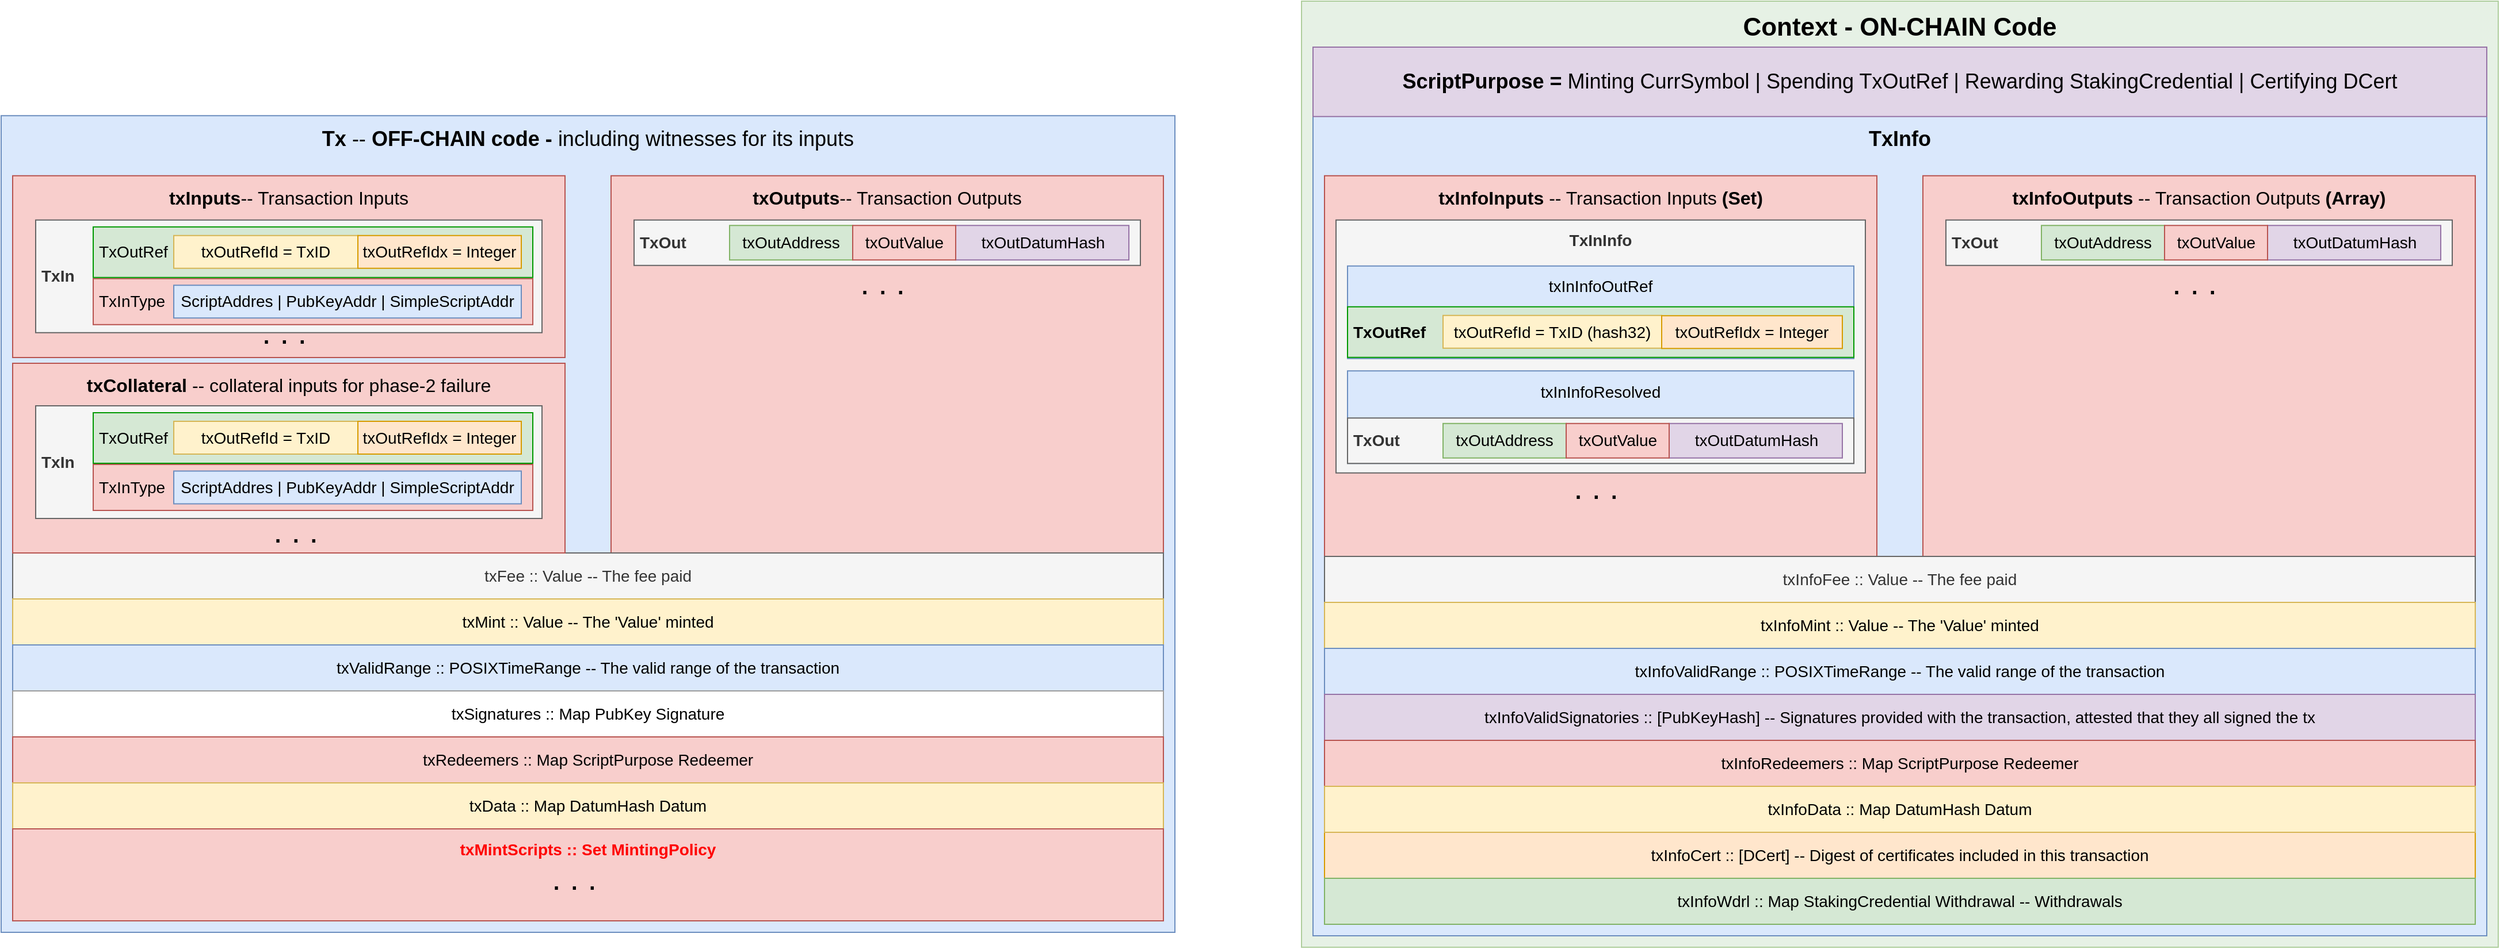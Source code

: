<mxfile version="15.5.5" type="github"><diagram id="xQUBIcbG3aeIKHV_WkUV" name="Page-1"><mxGraphModel dx="-985" dy="664" grid="1" gridSize="10" guides="1" tooltips="1" connect="1" arrows="1" fold="1" page="1" pageScale="1" pageWidth="1169" pageHeight="827" math="0" shadow="0"><root><mxCell id="0"/><mxCell id="1" parent="0"/><mxCell id="8qViYxu7kv9AM4MM_Yrq-1" value="&lt;b style=&quot;font-size: 18px&quot;&gt;Tx&amp;nbsp;&lt;/b&gt;&lt;span style=&quot;font-size: 18px&quot;&gt;-- &lt;b&gt;OFF-CHAIN code -&amp;nbsp;&lt;/b&gt;including witnesses for its inputs&lt;/span&gt;" style="rounded=0;whiteSpace=wrap;html=1;shadow=0;labelBackgroundColor=none;strokeColor=#6c8ebf;strokeWidth=1;fontFamily=Helvetica;fontSize=18;align=center;spacing=5;fontStyle=0;arcSize=7;perimeterSpacing=2;fillColor=#dae8fc;verticalAlign=top;" parent="1" vertex="1"><mxGeometry x="2430" y="99.63" width="1020" height="710.37" as="geometry"/></mxCell><mxCell id="8qViYxu7kv9AM4MM_Yrq-2" value="&lt;span style=&quot;font-size: 16px&quot;&gt;&lt;b&gt;txInputs&lt;/b&gt;-- Transaction Inputs&lt;/span&gt;" style="rounded=0;whiteSpace=wrap;html=1;shadow=0;labelBackgroundColor=none;strokeColor=#b85450;strokeWidth=1;fontFamily=Helvetica;fontSize=16;align=center;spacing=5;fontStyle=0;arcSize=7;perimeterSpacing=2;fillColor=#f8cecc;verticalAlign=top;" parent="1" vertex="1"><mxGeometry x="2440" y="151.88" width="480" height="158.12" as="geometry"/></mxCell><mxCell id="8qViYxu7kv9AM4MM_Yrq-3" value="&lt;b&gt;TxIn&lt;/b&gt;" style="rounded=0;whiteSpace=wrap;html=1;shadow=0;labelBackgroundColor=none;strokeColor=#666666;strokeWidth=1;fontFamily=Helvetica;fontSize=14;align=left;spacing=5;fontStyle=0;arcSize=7;perimeterSpacing=2;fillColor=#f5f5f5;fontColor=#333333;" parent="1" vertex="1"><mxGeometry x="2460" y="190.38" width="440" height="98" as="geometry"/></mxCell><mxCell id="8qViYxu7kv9AM4MM_Yrq-4" value="TxInType" style="rounded=0;whiteSpace=wrap;html=1;shadow=0;labelBackgroundColor=none;strokeColor=#b85450;strokeWidth=1;fontFamily=Helvetica;fontSize=14;align=left;spacing=5;fontStyle=0;arcSize=7;perimeterSpacing=2;fillColor=#f8cecc;" parent="1" vertex="1"><mxGeometry x="2510" y="241.38" width="382" height="40" as="geometry"/></mxCell><mxCell id="8qViYxu7kv9AM4MM_Yrq-5" value="TxOutRef" style="rounded=0;whiteSpace=wrap;html=1;shadow=0;labelBackgroundColor=none;strokeColor=#009900;strokeWidth=1;fontFamily=Helvetica;fontSize=14;align=left;spacing=5;fontStyle=0;arcSize=7;perimeterSpacing=2;fillColor=#d5e8d4;" parent="1" vertex="1"><mxGeometry x="2510" y="196.38" width="382" height="44" as="geometry"/></mxCell><mxCell id="8qViYxu7kv9AM4MM_Yrq-6" value="txOutRefId = TxID" style="rounded=0;whiteSpace=wrap;html=1;shadow=0;labelBackgroundColor=none;strokeColor=#d6b656;strokeWidth=1;fontFamily=Helvetica;fontSize=14;align=center;spacing=5;fontStyle=0;arcSize=7;perimeterSpacing=2;fillColor=#fff2cc;" parent="1" vertex="1"><mxGeometry x="2580" y="203.88" width="160" height="28.5" as="geometry"/></mxCell><mxCell id="8qViYxu7kv9AM4MM_Yrq-7" value="txOutRefIdx = Integer" style="rounded=0;whiteSpace=wrap;html=1;shadow=0;labelBackgroundColor=none;strokeColor=#d79b00;strokeWidth=1;fontFamily=Helvetica;fontSize=14;align=center;spacing=5;fontStyle=0;arcSize=7;perimeterSpacing=2;fillColor=#ffe6cc;" parent="1" vertex="1"><mxGeometry x="2740" y="203.88" width="142" height="28.5" as="geometry"/></mxCell><mxCell id="8qViYxu7kv9AM4MM_Yrq-8" value="ScriptAddres | PubKeyAddr | SimpleScriptAddr" style="rounded=0;whiteSpace=wrap;html=1;shadow=0;labelBackgroundColor=none;strokeColor=#6c8ebf;strokeWidth=1;fontFamily=Helvetica;fontSize=14;align=center;spacing=5;fontStyle=0;arcSize=7;perimeterSpacing=2;fillColor=#dae8fc;" parent="1" vertex="1"><mxGeometry x="2580" y="247.13" width="302" height="28.5" as="geometry"/></mxCell><mxCell id="8qViYxu7kv9AM4MM_Yrq-9" value="&lt;b style=&quot;font-size: 16px&quot;&gt;txOutputs&lt;/b&gt;&lt;span style=&quot;font-size: 16px&quot;&gt;-- Transaction Outputs&lt;/span&gt;" style="rounded=0;whiteSpace=wrap;html=1;shadow=0;labelBackgroundColor=none;strokeColor=#b85450;strokeWidth=1;fontFamily=Helvetica;fontSize=16;align=center;spacing=5;fontStyle=0;arcSize=7;perimeterSpacing=2;fillColor=#f8cecc;verticalAlign=top;" parent="1" vertex="1"><mxGeometry x="2960" y="151.88" width="480" height="328.12" as="geometry"/></mxCell><mxCell id="8qViYxu7kv9AM4MM_Yrq-10" value=". . .&amp;nbsp;" style="text;html=1;strokeColor=none;fillColor=none;align=center;verticalAlign=bottom;whiteSpace=wrap;rounded=0;fontSize=28;" parent="1" vertex="1"><mxGeometry x="2640" y="287.88" width="80" height="20" as="geometry"/></mxCell><mxCell id="8qViYxu7kv9AM4MM_Yrq-11" value="&lt;b&gt;TxOut&lt;/b&gt;" style="rounded=0;whiteSpace=wrap;html=1;shadow=0;labelBackgroundColor=none;strokeColor=#666666;strokeWidth=1;fontFamily=Helvetica;fontSize=14;align=left;spacing=5;fontStyle=0;arcSize=7;perimeterSpacing=2;fillColor=#f5f5f5;fontColor=#333333;" parent="1" vertex="1"><mxGeometry x="2980" y="190.38" width="440" height="39.5" as="geometry"/></mxCell><mxCell id="8qViYxu7kv9AM4MM_Yrq-12" value="txOutAddress" style="rounded=0;whiteSpace=wrap;html=1;shadow=0;labelBackgroundColor=none;strokeColor=#82b366;strokeWidth=1;fontFamily=Helvetica;fontSize=14;align=center;spacing=5;fontStyle=0;arcSize=7;perimeterSpacing=2;fillColor=#d5e8d4;" parent="1" vertex="1"><mxGeometry x="3063" y="195.13" width="107" height="30" as="geometry"/></mxCell><mxCell id="8qViYxu7kv9AM4MM_Yrq-13" value="txOutDatumHash" style="rounded=0;whiteSpace=wrap;html=1;shadow=0;labelBackgroundColor=none;strokeColor=#9673a6;strokeWidth=1;fontFamily=Helvetica;fontSize=14;align=center;spacing=5;fontStyle=0;arcSize=7;perimeterSpacing=2;fillColor=#e1d5e7;" parent="1" vertex="1"><mxGeometry x="3259.5" y="195.13" width="150.5" height="30" as="geometry"/></mxCell><mxCell id="8qViYxu7kv9AM4MM_Yrq-14" value="txOutValue" style="rounded=0;whiteSpace=wrap;html=1;shadow=0;labelBackgroundColor=none;strokeColor=#b85450;strokeWidth=1;fontFamily=Helvetica;fontSize=14;align=center;spacing=5;fontStyle=0;arcSize=7;perimeterSpacing=2;fillColor=#f8cecc;" parent="1" vertex="1"><mxGeometry x="3170" y="195.13" width="89.5" height="30" as="geometry"/></mxCell><mxCell id="8qViYxu7kv9AM4MM_Yrq-15" value=". . .&amp;nbsp;" style="text;html=1;strokeColor=none;fillColor=none;align=center;verticalAlign=middle;whiteSpace=wrap;rounded=0;fontSize=28;" parent="1" vertex="1"><mxGeometry x="3160" y="234.63" width="80" height="20" as="geometry"/></mxCell><mxCell id="8qViYxu7kv9AM4MM_Yrq-16" value="txFee :: Value -- The fee paid" style="rounded=0;whiteSpace=wrap;html=1;shadow=0;labelBackgroundColor=none;strokeColor=#666666;strokeWidth=1;fontFamily=Helvetica;fontSize=14;align=center;spacing=5;fontStyle=0;arcSize=7;perimeterSpacing=2;fillColor=#f5f5f5;fontColor=#333333;" parent="1" vertex="1"><mxGeometry x="2440" y="480" width="1000" height="40" as="geometry"/></mxCell><mxCell id="8qViYxu7kv9AM4MM_Yrq-17" value="txMint :: Value -- The 'Value' minted" style="rounded=0;whiteSpace=wrap;html=1;shadow=0;labelBackgroundColor=none;strokeColor=#d6b656;strokeWidth=1;fontFamily=Helvetica;fontSize=14;align=center;spacing=5;fontStyle=0;arcSize=7;perimeterSpacing=2;fillColor=#fff2cc;" parent="1" vertex="1"><mxGeometry x="2440" y="520" width="1000" height="40" as="geometry"/></mxCell><mxCell id="8qViYxu7kv9AM4MM_Yrq-18" value="txValidRange :: POSIXTimeRange -- The valid range of the transaction" style="rounded=0;whiteSpace=wrap;html=1;shadow=0;labelBackgroundColor=none;strokeColor=#6c8ebf;strokeWidth=1;fontFamily=Helvetica;fontSize=14;align=center;spacing=5;fontStyle=0;arcSize=7;perimeterSpacing=2;fillColor=#dae8fc;" parent="1" vertex="1"><mxGeometry x="2440" y="560" width="1000" height="40" as="geometry"/></mxCell><mxCell id="8qViYxu7kv9AM4MM_Yrq-19" value="txSignatures :: Map PubKey Signature" style="rounded=0;whiteSpace=wrap;html=1;shadow=0;labelBackgroundColor=none;strokeWidth=1;fontFamily=Helvetica;fontSize=14;align=center;spacing=5;fontStyle=0;arcSize=7;perimeterSpacing=2;strokeColor=#9C9C9C;" parent="1" vertex="1"><mxGeometry x="2440" y="600" width="1000" height="40" as="geometry"/></mxCell><mxCell id="8qViYxu7kv9AM4MM_Yrq-20" value="txRedeemers :: Map ScriptPurpose Redeemer" style="rounded=0;whiteSpace=wrap;html=1;shadow=0;labelBackgroundColor=none;strokeColor=#b85450;strokeWidth=1;fontFamily=Helvetica;fontSize=14;align=center;spacing=5;fontStyle=0;arcSize=7;perimeterSpacing=2;fillColor=#f8cecc;" parent="1" vertex="1"><mxGeometry x="2440" y="640" width="1000" height="40" as="geometry"/></mxCell><mxCell id="8qViYxu7kv9AM4MM_Yrq-21" value="txData :: Map DatumHash Datum" style="rounded=0;whiteSpace=wrap;html=1;shadow=0;labelBackgroundColor=none;strokeColor=#d6b656;strokeWidth=1;fontFamily=Helvetica;fontSize=14;align=center;spacing=5;fontStyle=0;arcSize=7;perimeterSpacing=2;fillColor=#fff2cc;" parent="1" vertex="1"><mxGeometry x="2440" y="680" width="1000" height="40" as="geometry"/></mxCell><mxCell id="8qViYxu7kv9AM4MM_Yrq-22" value="&lt;b style=&quot;font-size: 22px&quot;&gt;Context - ON-CHAIN Code&lt;/b&gt;" style="rounded=0;whiteSpace=wrap;html=1;shadow=0;labelBackgroundColor=none;strokeColor=#82b366;strokeWidth=1;fontFamily=Helvetica;fontSize=22;align=center;spacing=5;fontStyle=0;arcSize=7;perimeterSpacing=2;fillColor=#d5e8d4;verticalAlign=top;opacity=60;" parent="1" vertex="1"><mxGeometry x="3560" width="1040" height="823" as="geometry"/></mxCell><mxCell id="8qViYxu7kv9AM4MM_Yrq-23" value="&lt;b style=&quot;font-size: 18px;&quot;&gt;TxInfo&lt;/b&gt;" style="rounded=0;whiteSpace=wrap;html=1;shadow=0;labelBackgroundColor=none;strokeColor=#6c8ebf;strokeWidth=1;fontFamily=Helvetica;fontSize=18;align=center;spacing=5;fontStyle=0;arcSize=7;perimeterSpacing=2;fillColor=#dae8fc;verticalAlign=top;" parent="1" vertex="1"><mxGeometry x="3570" y="99.63" width="1020" height="713.37" as="geometry"/></mxCell><mxCell id="8qViYxu7kv9AM4MM_Yrq-24" value="&lt;b style=&quot;font-size: 16px&quot;&gt;txInfoInputs &lt;/b&gt;&lt;span style=&quot;font-size: 16px&quot;&gt;-- Transaction Inputs &lt;b&gt;(Set)&lt;/b&gt;&lt;/span&gt;" style="rounded=0;whiteSpace=wrap;html=1;shadow=0;labelBackgroundColor=none;strokeColor=#b85450;strokeWidth=1;fontFamily=Helvetica;fontSize=16;align=center;spacing=5;fontStyle=0;arcSize=7;perimeterSpacing=2;fillColor=#f8cecc;verticalAlign=top;" parent="1" vertex="1"><mxGeometry x="3580" y="151.88" width="480" height="331.12" as="geometry"/></mxCell><mxCell id="8qViYxu7kv9AM4MM_Yrq-25" value="&lt;b&gt;TxInInfo&lt;/b&gt;" style="rounded=0;whiteSpace=wrap;html=1;shadow=0;labelBackgroundColor=none;strokeColor=#666666;strokeWidth=1;fontFamily=Helvetica;fontSize=14;align=center;spacing=5;fontStyle=0;arcSize=7;perimeterSpacing=2;fillColor=#f5f5f5;verticalAlign=top;fontColor=#333333;" parent="1" vertex="1"><mxGeometry x="3590" y="190.38" width="460" height="220" as="geometry"/></mxCell><mxCell id="8qViYxu7kv9AM4MM_Yrq-26" value="txInInfoResolved" style="rounded=0;whiteSpace=wrap;html=1;shadow=0;labelBackgroundColor=none;strokeColor=#6c8ebf;strokeWidth=1;fontFamily=Helvetica;fontSize=14;align=center;spacing=5;fontStyle=0;arcSize=7;perimeterSpacing=2;fillColor=#dae8fc;verticalAlign=top;" parent="1" vertex="1"><mxGeometry x="3600" y="321.63" width="440" height="80.5" as="geometry"/></mxCell><mxCell id="8qViYxu7kv9AM4MM_Yrq-27" value="txInInfoOutRef" style="rounded=0;whiteSpace=wrap;html=1;shadow=0;labelBackgroundColor=none;strokeColor=#6c8ebf;strokeWidth=1;fontFamily=Helvetica;fontSize=14;align=center;spacing=5;fontStyle=0;arcSize=7;perimeterSpacing=2;fillColor=#dae8fc;verticalAlign=top;" parent="1" vertex="1"><mxGeometry x="3600" y="230.38" width="440" height="80.5" as="geometry"/></mxCell><mxCell id="8qViYxu7kv9AM4MM_Yrq-28" value="&lt;b style=&quot;font-size: 16px&quot;&gt;txInfoOutputs &lt;/b&gt;&lt;span style=&quot;font-size: 16px&quot;&gt;-- Transaction Outputs &lt;b&gt;(Array)&lt;/b&gt;&lt;/span&gt;" style="rounded=0;whiteSpace=wrap;html=1;shadow=0;labelBackgroundColor=none;strokeColor=#b85450;strokeWidth=1;fontFamily=Helvetica;fontSize=16;align=center;spacing=5;fontStyle=0;arcSize=7;perimeterSpacing=2;fillColor=#f8cecc;verticalAlign=top;" parent="1" vertex="1"><mxGeometry x="4100" y="151.88" width="480" height="331.12" as="geometry"/></mxCell><mxCell id="8qViYxu7kv9AM4MM_Yrq-29" value="&lt;b&gt;TxOut&lt;/b&gt;" style="rounded=0;whiteSpace=wrap;html=1;shadow=0;labelBackgroundColor=none;strokeColor=#666666;strokeWidth=1;fontFamily=Helvetica;fontSize=14;align=left;spacing=5;fontStyle=0;arcSize=7;perimeterSpacing=2;fillColor=#f5f5f5;fontColor=#333333;" parent="1" vertex="1"><mxGeometry x="3600" y="362.63" width="440" height="39.5" as="geometry"/></mxCell><mxCell id="8qViYxu7kv9AM4MM_Yrq-30" value="txOutAddress" style="rounded=0;whiteSpace=wrap;html=1;shadow=0;labelBackgroundColor=none;strokeColor=#82b366;strokeWidth=1;fontFamily=Helvetica;fontSize=14;align=center;spacing=5;fontStyle=0;arcSize=7;perimeterSpacing=2;fillColor=#d5e8d4;" parent="1" vertex="1"><mxGeometry x="3683" y="367.38" width="107" height="30" as="geometry"/></mxCell><mxCell id="8qViYxu7kv9AM4MM_Yrq-31" value="txOutDatumHash" style="rounded=0;whiteSpace=wrap;html=1;shadow=0;labelBackgroundColor=none;strokeColor=#9673a6;strokeWidth=1;fontFamily=Helvetica;fontSize=14;align=center;spacing=5;fontStyle=0;arcSize=7;perimeterSpacing=2;fillColor=#e1d5e7;" parent="1" vertex="1"><mxGeometry x="3879.5" y="367.38" width="150.5" height="30" as="geometry"/></mxCell><mxCell id="8qViYxu7kv9AM4MM_Yrq-32" value="txOutValue" style="rounded=0;whiteSpace=wrap;html=1;shadow=0;labelBackgroundColor=none;strokeColor=#b85450;strokeWidth=1;fontFamily=Helvetica;fontSize=14;align=center;spacing=5;fontStyle=0;arcSize=7;perimeterSpacing=2;fillColor=#f8cecc;" parent="1" vertex="1"><mxGeometry x="3790" y="367.38" width="89.5" height="30" as="geometry"/></mxCell><mxCell id="8qViYxu7kv9AM4MM_Yrq-33" value="&lt;b&gt;TxOutRef&lt;/b&gt;" style="rounded=0;whiteSpace=wrap;html=1;shadow=0;labelBackgroundColor=none;strokeColor=#009900;strokeWidth=1;fontFamily=Helvetica;fontSize=14;align=left;spacing=5;fontStyle=0;arcSize=7;perimeterSpacing=2;fillColor=#d5e8d4;" parent="1" vertex="1"><mxGeometry x="3600" y="265.88" width="440" height="44" as="geometry"/></mxCell><mxCell id="8qViYxu7kv9AM4MM_Yrq-34" value="txOutRefId = TxID (hash32)" style="rounded=0;whiteSpace=wrap;html=1;shadow=0;labelBackgroundColor=none;strokeColor=#d6b656;strokeWidth=1;fontFamily=Helvetica;fontSize=14;align=center;spacing=5;fontStyle=0;arcSize=7;perimeterSpacing=2;fillColor=#fff2cc;" parent="1" vertex="1"><mxGeometry x="3683" y="273.38" width="190" height="28.5" as="geometry"/></mxCell><mxCell id="8qViYxu7kv9AM4MM_Yrq-35" value="txOutRefIdx = Integer" style="rounded=0;whiteSpace=wrap;html=1;shadow=0;labelBackgroundColor=none;strokeColor=#d79b00;strokeWidth=1;fontFamily=Helvetica;fontSize=14;align=center;spacing=5;fontStyle=0;arcSize=7;perimeterSpacing=2;fillColor=#ffe6cc;" parent="1" vertex="1"><mxGeometry x="3873" y="273.63" width="157" height="28.5" as="geometry"/></mxCell><mxCell id="8qViYxu7kv9AM4MM_Yrq-36" value=". . .&amp;nbsp;" style="text;html=1;strokeColor=none;fillColor=none;align=center;verticalAlign=bottom;whiteSpace=wrap;rounded=0;fontSize=28;" parent="1" vertex="1"><mxGeometry x="3780" y="423" width="80" height="20" as="geometry"/></mxCell><mxCell id="8qViYxu7kv9AM4MM_Yrq-37" value="&lt;b&gt;TxOut&lt;/b&gt;" style="rounded=0;whiteSpace=wrap;html=1;shadow=0;labelBackgroundColor=none;strokeColor=#666666;strokeWidth=1;fontFamily=Helvetica;fontSize=14;align=left;spacing=5;fontStyle=0;arcSize=7;perimeterSpacing=2;fillColor=#f5f5f5;fontColor=#333333;" parent="1" vertex="1"><mxGeometry x="4120" y="190.38" width="440" height="39.5" as="geometry"/></mxCell><mxCell id="8qViYxu7kv9AM4MM_Yrq-38" value="txOutAddress" style="rounded=0;whiteSpace=wrap;html=1;shadow=0;labelBackgroundColor=none;strokeColor=#82b366;strokeWidth=1;fontFamily=Helvetica;fontSize=14;align=center;spacing=5;fontStyle=0;arcSize=7;perimeterSpacing=2;fillColor=#d5e8d4;" parent="1" vertex="1"><mxGeometry x="4203" y="195.13" width="107" height="30" as="geometry"/></mxCell><mxCell id="8qViYxu7kv9AM4MM_Yrq-39" value="txOutDatumHash" style="rounded=0;whiteSpace=wrap;html=1;shadow=0;labelBackgroundColor=none;strokeColor=#9673a6;strokeWidth=1;fontFamily=Helvetica;fontSize=14;align=center;spacing=5;fontStyle=0;arcSize=7;perimeterSpacing=2;fillColor=#e1d5e7;" parent="1" vertex="1"><mxGeometry x="4399.5" y="195.13" width="150.5" height="30" as="geometry"/></mxCell><mxCell id="8qViYxu7kv9AM4MM_Yrq-40" value="txOutValue" style="rounded=0;whiteSpace=wrap;html=1;shadow=0;labelBackgroundColor=none;strokeColor=#b85450;strokeWidth=1;fontFamily=Helvetica;fontSize=14;align=center;spacing=5;fontStyle=0;arcSize=7;perimeterSpacing=2;fillColor=#f8cecc;" parent="1" vertex="1"><mxGeometry x="4310" y="195.13" width="89.5" height="30" as="geometry"/></mxCell><mxCell id="8qViYxu7kv9AM4MM_Yrq-41" value=". . .&amp;nbsp;" style="text;html=1;strokeColor=none;fillColor=none;align=center;verticalAlign=middle;whiteSpace=wrap;rounded=0;fontSize=28;" parent="1" vertex="1"><mxGeometry x="4300" y="234.63" width="80" height="20" as="geometry"/></mxCell><mxCell id="8qViYxu7kv9AM4MM_Yrq-42" value="txInfoFee :: Value -- The fee paid" style="rounded=0;whiteSpace=wrap;html=1;shadow=0;labelBackgroundColor=none;strokeColor=#666666;strokeWidth=1;fontFamily=Helvetica;fontSize=14;align=center;spacing=5;fontStyle=0;arcSize=7;perimeterSpacing=2;fillColor=#f5f5f5;fontColor=#333333;" parent="1" vertex="1"><mxGeometry x="3580" y="483" width="1000" height="40" as="geometry"/></mxCell><mxCell id="8qViYxu7kv9AM4MM_Yrq-43" value="txInfoMint :: Value -- The 'Value' minted" style="rounded=0;whiteSpace=wrap;html=1;shadow=0;labelBackgroundColor=none;strokeColor=#d6b656;strokeWidth=1;fontFamily=Helvetica;fontSize=14;align=center;spacing=5;fontStyle=0;arcSize=7;perimeterSpacing=2;fillColor=#fff2cc;" parent="1" vertex="1"><mxGeometry x="3580" y="523" width="1000" height="40" as="geometry"/></mxCell><mxCell id="8qViYxu7kv9AM4MM_Yrq-44" value="txInfoCert :: [DCert] -- Digest of certificates included in this transaction" style="rounded=0;whiteSpace=wrap;html=1;shadow=0;labelBackgroundColor=none;strokeColor=#d79b00;strokeWidth=1;fontFamily=Helvetica;fontSize=14;align=center;spacing=5;fontStyle=0;arcSize=7;perimeterSpacing=2;fillColor=#ffe6cc;" parent="1" vertex="1"><mxGeometry x="3580" y="723" width="1000" height="40" as="geometry"/></mxCell><mxCell id="8qViYxu7kv9AM4MM_Yrq-45" value="txInfoWdrl :: Map StakingCredential Withdrawal -- Withdrawals" style="rounded=0;whiteSpace=wrap;html=1;shadow=0;labelBackgroundColor=none;strokeColor=#82b366;strokeWidth=1;fontFamily=Helvetica;fontSize=14;align=center;spacing=5;fontStyle=0;arcSize=7;perimeterSpacing=2;fillColor=#d5e8d4;" parent="1" vertex="1"><mxGeometry x="3580" y="763" width="1000" height="40" as="geometry"/></mxCell><mxCell id="8qViYxu7kv9AM4MM_Yrq-46" value="txInfoValidRange :: POSIXTimeRange -- The valid range of the transaction" style="rounded=0;whiteSpace=wrap;html=1;shadow=0;labelBackgroundColor=none;strokeColor=#6c8ebf;strokeWidth=1;fontFamily=Helvetica;fontSize=14;align=center;spacing=5;fontStyle=0;arcSize=7;perimeterSpacing=2;fillColor=#dae8fc;" parent="1" vertex="1"><mxGeometry x="3580" y="563" width="1000" height="40" as="geometry"/></mxCell><mxCell id="8qViYxu7kv9AM4MM_Yrq-47" value="txInfoValidSignatories :: [PubKeyHash] -- Signatures provided with the transaction, attested that they all signed the tx" style="rounded=0;whiteSpace=wrap;html=1;shadow=0;labelBackgroundColor=none;strokeColor=#9673a6;strokeWidth=1;fontFamily=Helvetica;fontSize=14;align=center;spacing=5;fontStyle=0;arcSize=7;perimeterSpacing=2;fillColor=#e1d5e7;" parent="1" vertex="1"><mxGeometry x="3580" y="603" width="1000" height="40" as="geometry"/></mxCell><mxCell id="8qViYxu7kv9AM4MM_Yrq-48" value="txInfoRedeemers :: Map ScriptPurpose Redeemer" style="rounded=0;whiteSpace=wrap;html=1;shadow=0;labelBackgroundColor=none;strokeColor=#b85450;strokeWidth=1;fontFamily=Helvetica;fontSize=14;align=center;spacing=5;fontStyle=0;arcSize=7;perimeterSpacing=2;fillColor=#f8cecc;" parent="1" vertex="1"><mxGeometry x="3580" y="643" width="1000" height="40" as="geometry"/></mxCell><mxCell id="8qViYxu7kv9AM4MM_Yrq-49" value="txInfoData :: Map DatumHash Datum" style="rounded=0;whiteSpace=wrap;html=1;shadow=0;labelBackgroundColor=none;strokeColor=#d6b656;strokeWidth=1;fontFamily=Helvetica;fontSize=14;align=center;spacing=5;fontStyle=0;arcSize=7;perimeterSpacing=2;fillColor=#fff2cc;" parent="1" vertex="1"><mxGeometry x="3580" y="683" width="1000" height="40" as="geometry"/></mxCell><mxCell id="8qViYxu7kv9AM4MM_Yrq-50" value="&lt;b style=&quot;font-size: 18px&quot;&gt;ScriptPurpose = &lt;/b&gt;&lt;span style=&quot;font-size: 18px&quot;&gt;Minting CurrSymbol | Spending TxOutRef | Rewarding StakingCredential | Certifying DCert&lt;/span&gt;" style="rounded=0;whiteSpace=wrap;html=1;shadow=0;labelBackgroundColor=none;strokeColor=#9673a6;strokeWidth=1;fontFamily=Helvetica;fontSize=18;align=center;spacing=5;fontStyle=0;arcSize=7;perimeterSpacing=2;fillColor=#e1d5e7;verticalAlign=middle;" parent="1" vertex="1"><mxGeometry x="3570" y="40" width="1020" height="60.37" as="geometry"/></mxCell><mxCell id="8qViYxu7kv9AM4MM_Yrq-51" value="&lt;span style=&quot;font-size: 16px&quot;&gt;&lt;b&gt;txCollateral&amp;nbsp;&lt;/b&gt;-- collateral inputs for phase-2 failure&lt;/span&gt;" style="rounded=0;whiteSpace=wrap;html=1;shadow=0;labelBackgroundColor=none;strokeColor=#b85450;strokeWidth=1;fontFamily=Helvetica;fontSize=16;align=center;spacing=5;fontStyle=0;arcSize=7;perimeterSpacing=2;fillColor=#f8cecc;verticalAlign=top;" parent="1" vertex="1"><mxGeometry x="2440" y="315" width="480" height="165" as="geometry"/></mxCell><mxCell id="8qViYxu7kv9AM4MM_Yrq-52" value="&lt;b&gt;TxIn&lt;/b&gt;" style="rounded=0;whiteSpace=wrap;html=1;shadow=0;labelBackgroundColor=none;strokeColor=#666666;strokeWidth=1;fontFamily=Helvetica;fontSize=14;align=left;spacing=5;fontStyle=0;arcSize=7;perimeterSpacing=2;fillColor=#f5f5f5;fontColor=#333333;" parent="1" vertex="1"><mxGeometry x="2460" y="352" width="440" height="98" as="geometry"/></mxCell><mxCell id="8qViYxu7kv9AM4MM_Yrq-53" value="TxInType" style="rounded=0;whiteSpace=wrap;html=1;shadow=0;labelBackgroundColor=none;strokeColor=#b85450;strokeWidth=1;fontFamily=Helvetica;fontSize=14;align=left;spacing=5;fontStyle=0;arcSize=7;perimeterSpacing=2;fillColor=#f8cecc;" parent="1" vertex="1"><mxGeometry x="2510" y="403" width="382" height="40" as="geometry"/></mxCell><mxCell id="8qViYxu7kv9AM4MM_Yrq-54" value="TxOutRef" style="rounded=0;whiteSpace=wrap;html=1;shadow=0;labelBackgroundColor=none;strokeColor=#009900;strokeWidth=1;fontFamily=Helvetica;fontSize=14;align=left;spacing=5;fontStyle=0;arcSize=7;perimeterSpacing=2;fillColor=#d5e8d4;" parent="1" vertex="1"><mxGeometry x="2510" y="358" width="382" height="44" as="geometry"/></mxCell><mxCell id="8qViYxu7kv9AM4MM_Yrq-55" value="txOutRefId = TxID" style="rounded=0;whiteSpace=wrap;html=1;shadow=0;labelBackgroundColor=none;strokeColor=#d6b656;strokeWidth=1;fontFamily=Helvetica;fontSize=14;align=center;spacing=5;fontStyle=0;arcSize=7;perimeterSpacing=2;fillColor=#fff2cc;" parent="1" vertex="1"><mxGeometry x="2580" y="365.5" width="160" height="28.5" as="geometry"/></mxCell><mxCell id="8qViYxu7kv9AM4MM_Yrq-56" value="txOutRefIdx = Integer" style="rounded=0;whiteSpace=wrap;html=1;shadow=0;labelBackgroundColor=none;strokeColor=#d79b00;strokeWidth=1;fontFamily=Helvetica;fontSize=14;align=center;spacing=5;fontStyle=0;arcSize=7;perimeterSpacing=2;fillColor=#ffe6cc;" parent="1" vertex="1"><mxGeometry x="2740" y="365.5" width="142" height="28.5" as="geometry"/></mxCell><mxCell id="8qViYxu7kv9AM4MM_Yrq-57" value="ScriptAddres | PubKeyAddr | SimpleScriptAddr" style="rounded=0;whiteSpace=wrap;html=1;shadow=0;labelBackgroundColor=none;strokeColor=#6c8ebf;strokeWidth=1;fontFamily=Helvetica;fontSize=14;align=center;spacing=5;fontStyle=0;arcSize=7;perimeterSpacing=2;fillColor=#dae8fc;" parent="1" vertex="1"><mxGeometry x="2580" y="408.75" width="302" height="28.5" as="geometry"/></mxCell><mxCell id="8qViYxu7kv9AM4MM_Yrq-58" value=". . .&amp;nbsp;" style="text;html=1;strokeColor=none;fillColor=none;align=center;verticalAlign=bottom;whiteSpace=wrap;rounded=0;fontSize=28;" parent="1" vertex="1"><mxGeometry x="2650" y="461" width="80" height="20" as="geometry"/></mxCell><mxCell id="8qViYxu7kv9AM4MM_Yrq-59" value="txMintScripts :: Set MintingPolicy" style="rounded=0;whiteSpace=wrap;html=1;shadow=0;labelBackgroundColor=none;strokeColor=#b85450;strokeWidth=1;fontFamily=Helvetica;fontSize=14;align=center;spacing=5;fontStyle=1;arcSize=7;perimeterSpacing=2;fillColor=#f8cecc;fontColor=#FF0000;verticalAlign=top;" parent="1" vertex="1"><mxGeometry x="2440" y="720" width="1000" height="80" as="geometry"/></mxCell><mxCell id="8qViYxu7kv9AM4MM_Yrq-60" value=". . .&amp;nbsp;" style="text;html=1;strokeColor=none;fillColor=none;align=center;verticalAlign=bottom;whiteSpace=wrap;rounded=0;fontSize=28;" parent="1" vertex="1"><mxGeometry x="2892" y="763" width="80" height="20" as="geometry"/></mxCell></root></mxGraphModel></diagram></mxfile>